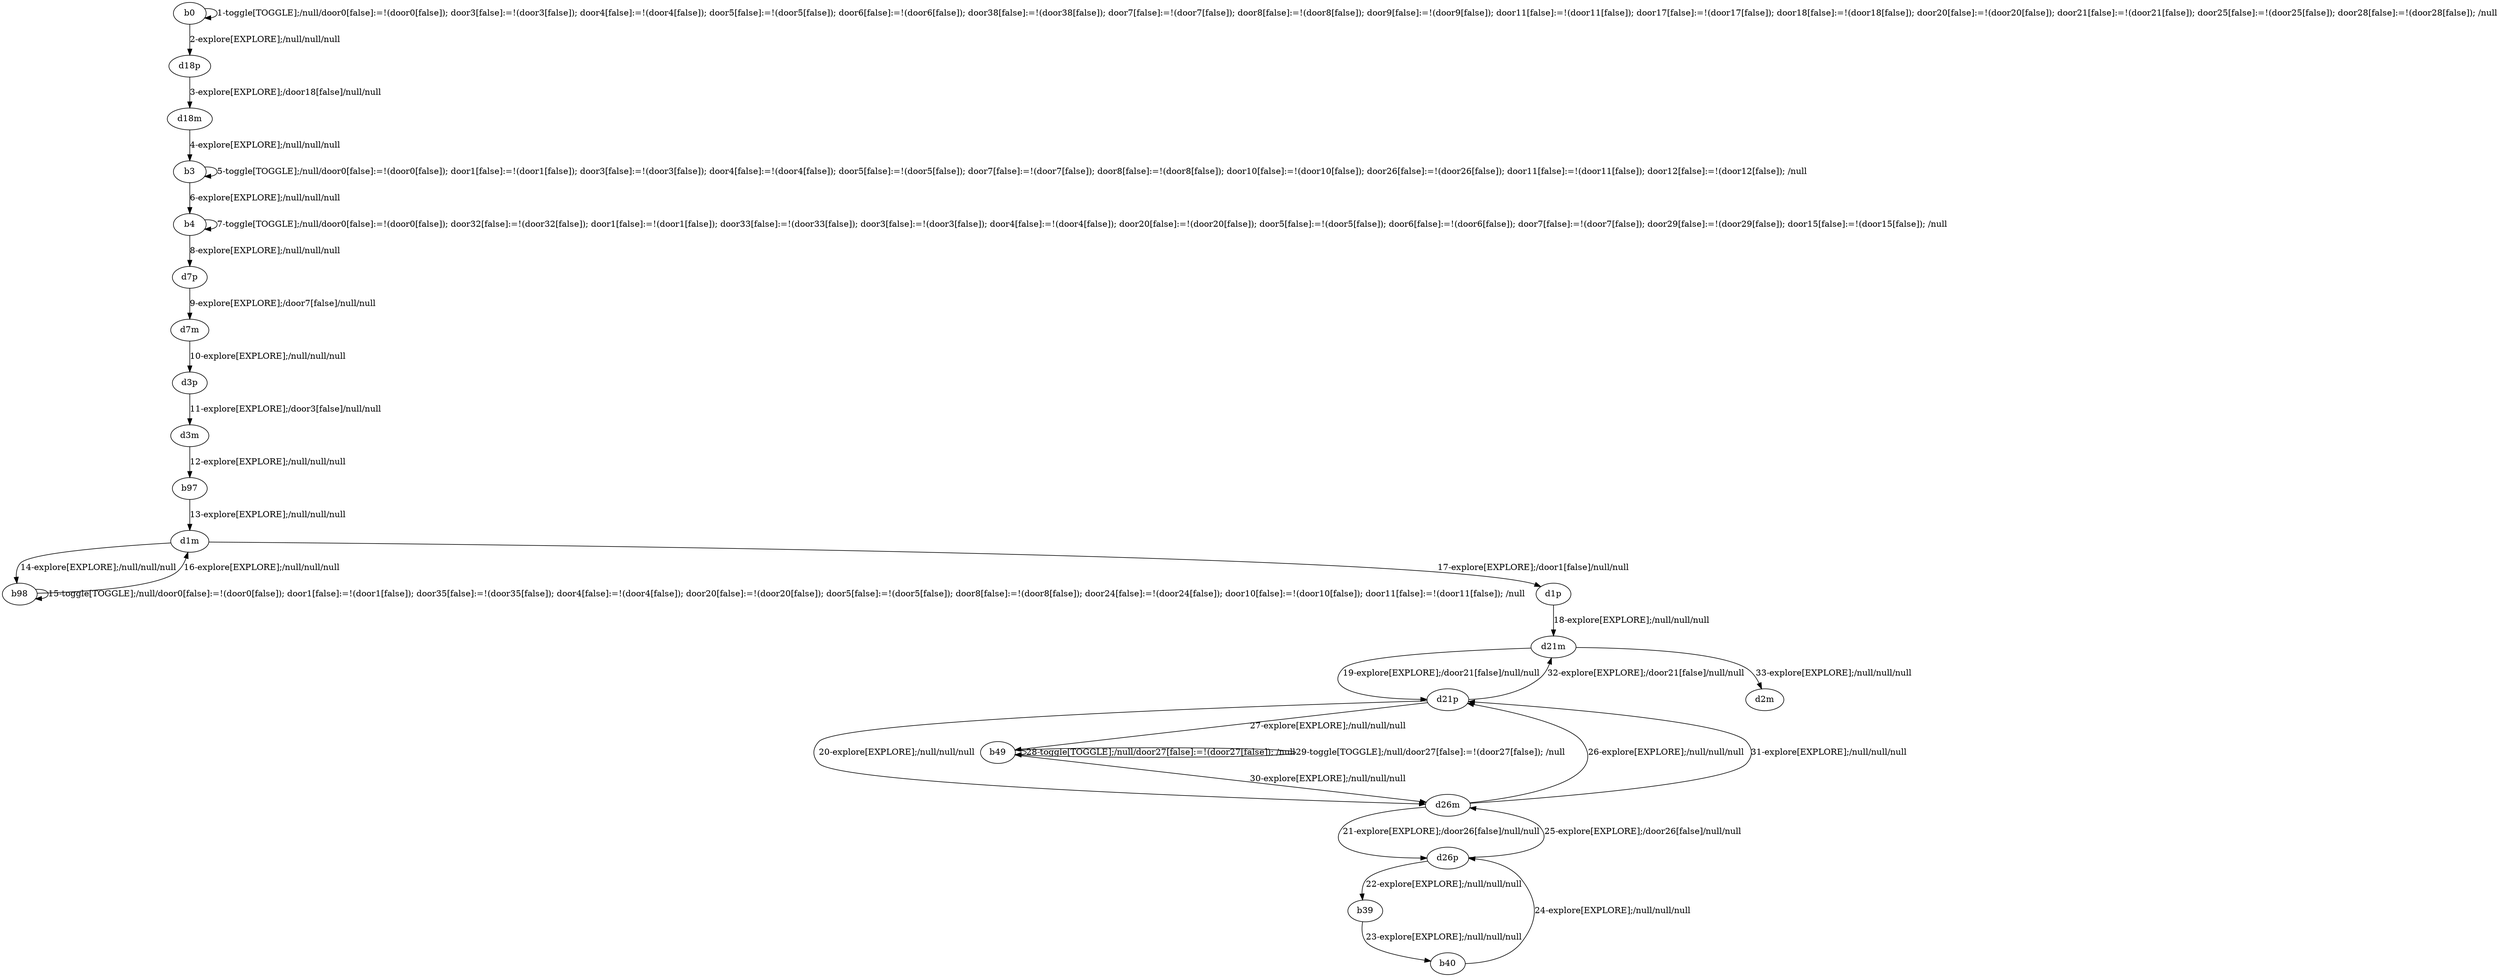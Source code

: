 # Total number of goals covered by this test: 4
# d26p --> b39
# b40 --> d26p
# b39 --> b40
# d26p --> d26m

digraph g {
"b0" -> "b0" [label = "1-toggle[TOGGLE];/null/door0[false]:=!(door0[false]); door3[false]:=!(door3[false]); door4[false]:=!(door4[false]); door5[false]:=!(door5[false]); door6[false]:=!(door6[false]); door38[false]:=!(door38[false]); door7[false]:=!(door7[false]); door8[false]:=!(door8[false]); door9[false]:=!(door9[false]); door11[false]:=!(door11[false]); door17[false]:=!(door17[false]); door18[false]:=!(door18[false]); door20[false]:=!(door20[false]); door21[false]:=!(door21[false]); door25[false]:=!(door25[false]); door28[false]:=!(door28[false]); /null"];
"b0" -> "d18p" [label = "2-explore[EXPLORE];/null/null/null"];
"d18p" -> "d18m" [label = "3-explore[EXPLORE];/door18[false]/null/null"];
"d18m" -> "b3" [label = "4-explore[EXPLORE];/null/null/null"];
"b3" -> "b3" [label = "5-toggle[TOGGLE];/null/door0[false]:=!(door0[false]); door1[false]:=!(door1[false]); door3[false]:=!(door3[false]); door4[false]:=!(door4[false]); door5[false]:=!(door5[false]); door7[false]:=!(door7[false]); door8[false]:=!(door8[false]); door10[false]:=!(door10[false]); door26[false]:=!(door26[false]); door11[false]:=!(door11[false]); door12[false]:=!(door12[false]); /null"];
"b3" -> "b4" [label = "6-explore[EXPLORE];/null/null/null"];
"b4" -> "b4" [label = "7-toggle[TOGGLE];/null/door0[false]:=!(door0[false]); door32[false]:=!(door32[false]); door1[false]:=!(door1[false]); door33[false]:=!(door33[false]); door3[false]:=!(door3[false]); door4[false]:=!(door4[false]); door20[false]:=!(door20[false]); door5[false]:=!(door5[false]); door6[false]:=!(door6[false]); door7[false]:=!(door7[false]); door29[false]:=!(door29[false]); door15[false]:=!(door15[false]); /null"];
"b4" -> "d7p" [label = "8-explore[EXPLORE];/null/null/null"];
"d7p" -> "d7m" [label = "9-explore[EXPLORE];/door7[false]/null/null"];
"d7m" -> "d3p" [label = "10-explore[EXPLORE];/null/null/null"];
"d3p" -> "d3m" [label = "11-explore[EXPLORE];/door3[false]/null/null"];
"d3m" -> "b97" [label = "12-explore[EXPLORE];/null/null/null"];
"b97" -> "d1m" [label = "13-explore[EXPLORE];/null/null/null"];
"d1m" -> "b98" [label = "14-explore[EXPLORE];/null/null/null"];
"b98" -> "b98" [label = "15-toggle[TOGGLE];/null/door0[false]:=!(door0[false]); door1[false]:=!(door1[false]); door35[false]:=!(door35[false]); door4[false]:=!(door4[false]); door20[false]:=!(door20[false]); door5[false]:=!(door5[false]); door8[false]:=!(door8[false]); door24[false]:=!(door24[false]); door10[false]:=!(door10[false]); door11[false]:=!(door11[false]); /null"];
"b98" -> "d1m" [label = "16-explore[EXPLORE];/null/null/null"];
"d1m" -> "d1p" [label = "17-explore[EXPLORE];/door1[false]/null/null"];
"d1p" -> "d21m" [label = "18-explore[EXPLORE];/null/null/null"];
"d21m" -> "d21p" [label = "19-explore[EXPLORE];/door21[false]/null/null"];
"d21p" -> "d26m" [label = "20-explore[EXPLORE];/null/null/null"];
"d26m" -> "d26p" [label = "21-explore[EXPLORE];/door26[false]/null/null"];
"d26p" -> "b39" [label = "22-explore[EXPLORE];/null/null/null"];
"b39" -> "b40" [label = "23-explore[EXPLORE];/null/null/null"];
"b40" -> "d26p" [label = "24-explore[EXPLORE];/null/null/null"];
"d26p" -> "d26m" [label = "25-explore[EXPLORE];/door26[false]/null/null"];
"d26m" -> "d21p" [label = "26-explore[EXPLORE];/null/null/null"];
"d21p" -> "b49" [label = "27-explore[EXPLORE];/null/null/null"];
"b49" -> "b49" [label = "28-toggle[TOGGLE];/null/door27[false]:=!(door27[false]); /null"];
"b49" -> "b49" [label = "29-toggle[TOGGLE];/null/door27[false]:=!(door27[false]); /null"];
"b49" -> "d26m" [label = "30-explore[EXPLORE];/null/null/null"];
"d26m" -> "d21p" [label = "31-explore[EXPLORE];/null/null/null"];
"d21p" -> "d21m" [label = "32-explore[EXPLORE];/door21[false]/null/null"];
"d21m" -> "d2m" [label = "33-explore[EXPLORE];/null/null/null"];
}